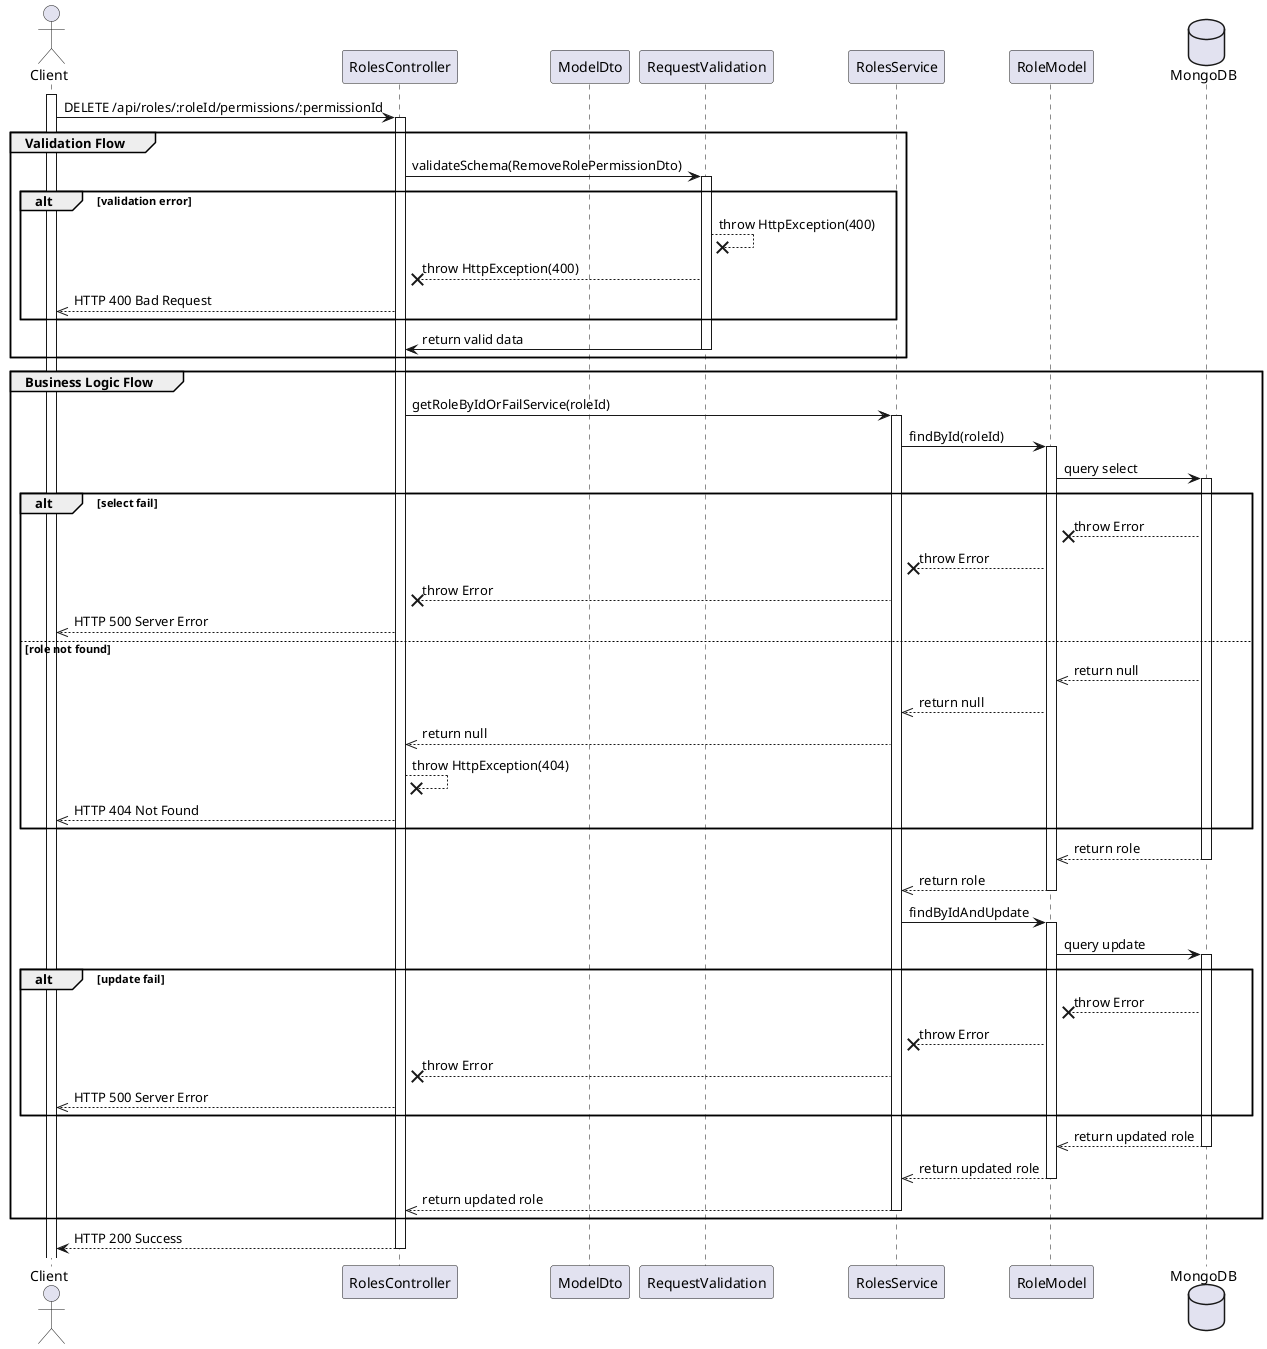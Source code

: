 @startuml Remove Role Permission

actor Client
participant RolesController
participant ModelDto
participant RequestValidation
participant RolesService
participant RoleModel
database MongoDB

activate Client
Client -> RolesController: DELETE /api/roles/:roleId/permissions/:permissionId
activate RolesController

group Validation Flow
    RolesController -> RequestValidation: validateSchema(RemoveRolePermissionDto)
    activate RequestValidation
    
    alt validation error
        RequestValidation --x RequestValidation: throw HttpException(400)
        RequestValidation --x RolesController: throw HttpException(400)
        RolesController -->> Client: HTTP 400 Bad Request
    end

    RequestValidation -> RolesController: return valid data
    deactivate RequestValidation
end

group Business Logic Flow
    RolesController -> RolesService: getRoleByIdOrFailService(roleId)
    activate RolesService
    
    RolesService -> RoleModel: findById(roleId)
    activate RoleModel
    RoleModel -> MongoDB: query select
    activate MongoDB

    alt select fail
        MongoDB --x RoleModel: throw Error
        RoleModel --x RolesService: throw Error
        RolesService --x RolesController: throw Error
        RolesController -->> Client: HTTP 500 Server Error
    else role not found
        MongoDB -->> RoleModel: return null
        RoleModel -->> RolesService: return null
        RolesService -->> RolesController: return null
        RolesController --x RolesController: throw HttpException(404)
        RolesController -->> Client: HTTP 404 Not Found
    end

    MongoDB -->> RoleModel: return role
    deactivate MongoDB
    RoleModel -->> RolesService: return role
    deactivate RoleModel

    RolesService -> RoleModel: findByIdAndUpdate
    activate RoleModel
    RoleModel -> MongoDB: query update
    activate MongoDB

    alt update fail
        MongoDB --x RoleModel: throw Error
        RoleModel --x RolesService: throw Error
        RolesService --x RolesController: throw Error
        RolesController -->> Client: HTTP 500 Server Error
    end

    MongoDB -->> RoleModel: return updated role
    deactivate MongoDB
    RoleModel -->> RolesService: return updated role
    deactivate RoleModel
    RolesService -->> RolesController: return updated role
    deactivate RolesService
end

RolesController --> Client: HTTP 200 Success
deactivate RolesController

@enduml